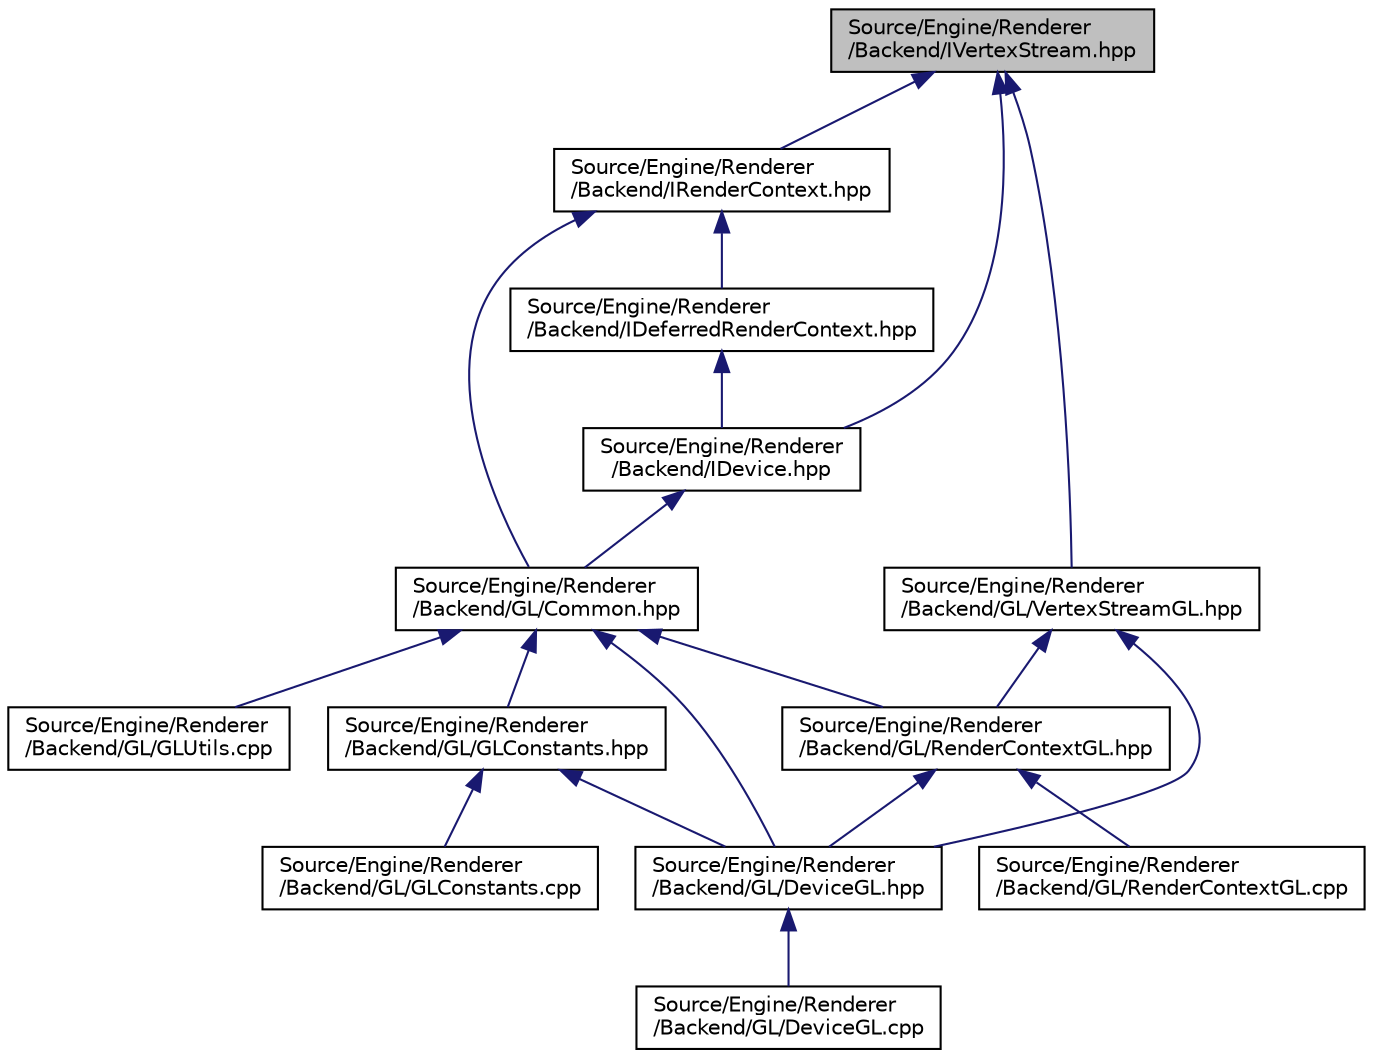 digraph "Source/Engine/Renderer/Backend/IVertexStream.hpp"
{
  edge [fontname="Helvetica",fontsize="10",labelfontname="Helvetica",labelfontsize="10"];
  node [fontname="Helvetica",fontsize="10",shape=record];
  Node1 [label="Source/Engine/Renderer\l/Backend/IVertexStream.hpp",height=0.2,width=0.4,color="black", fillcolor="grey75", style="filled", fontcolor="black"];
  Node1 -> Node2 [dir="back",color="midnightblue",fontsize="10",style="solid",fontname="Helvetica"];
  Node2 [label="Source/Engine/Renderer\l/Backend/IDevice.hpp",height=0.2,width=0.4,color="black", fillcolor="white", style="filled",URL="$IDevice_8hpp.html"];
  Node2 -> Node3 [dir="back",color="midnightblue",fontsize="10",style="solid",fontname="Helvetica"];
  Node3 [label="Source/Engine/Renderer\l/Backend/GL/Common.hpp",height=0.2,width=0.4,color="black", fillcolor="white", style="filled",URL="$Renderer_2Backend_2GL_2Common_8hpp.html"];
  Node3 -> Node4 [dir="back",color="midnightblue",fontsize="10",style="solid",fontname="Helvetica"];
  Node4 [label="Source/Engine/Renderer\l/Backend/GL/DeviceGL.hpp",height=0.2,width=0.4,color="black", fillcolor="white", style="filled",URL="$DeviceGL_8hpp.html"];
  Node4 -> Node5 [dir="back",color="midnightblue",fontsize="10",style="solid",fontname="Helvetica"];
  Node5 [label="Source/Engine/Renderer\l/Backend/GL/DeviceGL.cpp",height=0.2,width=0.4,color="black", fillcolor="white", style="filled",URL="$DeviceGL_8cpp.html"];
  Node3 -> Node6 [dir="back",color="midnightblue",fontsize="10",style="solid",fontname="Helvetica"];
  Node6 [label="Source/Engine/Renderer\l/Backend/GL/RenderContextGL.hpp",height=0.2,width=0.4,color="black", fillcolor="white", style="filled",URL="$RenderContextGL_8hpp.html"];
  Node6 -> Node4 [dir="back",color="midnightblue",fontsize="10",style="solid",fontname="Helvetica"];
  Node6 -> Node7 [dir="back",color="midnightblue",fontsize="10",style="solid",fontname="Helvetica"];
  Node7 [label="Source/Engine/Renderer\l/Backend/GL/RenderContextGL.cpp",height=0.2,width=0.4,color="black", fillcolor="white", style="filled",URL="$RenderContextGL_8cpp.html"];
  Node3 -> Node8 [dir="back",color="midnightblue",fontsize="10",style="solid",fontname="Helvetica"];
  Node8 [label="Source/Engine/Renderer\l/Backend/GL/GLConstants.hpp",height=0.2,width=0.4,color="black", fillcolor="white", style="filled",URL="$GLConstants_8hpp.html"];
  Node8 -> Node4 [dir="back",color="midnightblue",fontsize="10",style="solid",fontname="Helvetica"];
  Node8 -> Node9 [dir="back",color="midnightblue",fontsize="10",style="solid",fontname="Helvetica"];
  Node9 [label="Source/Engine/Renderer\l/Backend/GL/GLConstants.cpp",height=0.2,width=0.4,color="black", fillcolor="white", style="filled",URL="$GLConstants_8cpp.html"];
  Node3 -> Node10 [dir="back",color="midnightblue",fontsize="10",style="solid",fontname="Helvetica"];
  Node10 [label="Source/Engine/Renderer\l/Backend/GL/GLUtils.cpp",height=0.2,width=0.4,color="black", fillcolor="white", style="filled",URL="$GLUtils_8cpp.html"];
  Node1 -> Node11 [dir="back",color="midnightblue",fontsize="10",style="solid",fontname="Helvetica"];
  Node11 [label="Source/Engine/Renderer\l/Backend/IRenderContext.hpp",height=0.2,width=0.4,color="black", fillcolor="white", style="filled",URL="$IRenderContext_8hpp.html"];
  Node11 -> Node12 [dir="back",color="midnightblue",fontsize="10",style="solid",fontname="Helvetica"];
  Node12 [label="Source/Engine/Renderer\l/Backend/IDeferredRenderContext.hpp",height=0.2,width=0.4,color="black", fillcolor="white", style="filled",URL="$IDeferredRenderContext_8hpp.html"];
  Node12 -> Node2 [dir="back",color="midnightblue",fontsize="10",style="solid",fontname="Helvetica"];
  Node11 -> Node3 [dir="back",color="midnightblue",fontsize="10",style="solid",fontname="Helvetica"];
  Node1 -> Node13 [dir="back",color="midnightblue",fontsize="10",style="solid",fontname="Helvetica"];
  Node13 [label="Source/Engine/Renderer\l/Backend/GL/VertexStreamGL.hpp",height=0.2,width=0.4,color="black", fillcolor="white", style="filled",URL="$VertexStreamGL_8hpp.html"];
  Node13 -> Node6 [dir="back",color="midnightblue",fontsize="10",style="solid",fontname="Helvetica"];
  Node13 -> Node4 [dir="back",color="midnightblue",fontsize="10",style="solid",fontname="Helvetica"];
}
